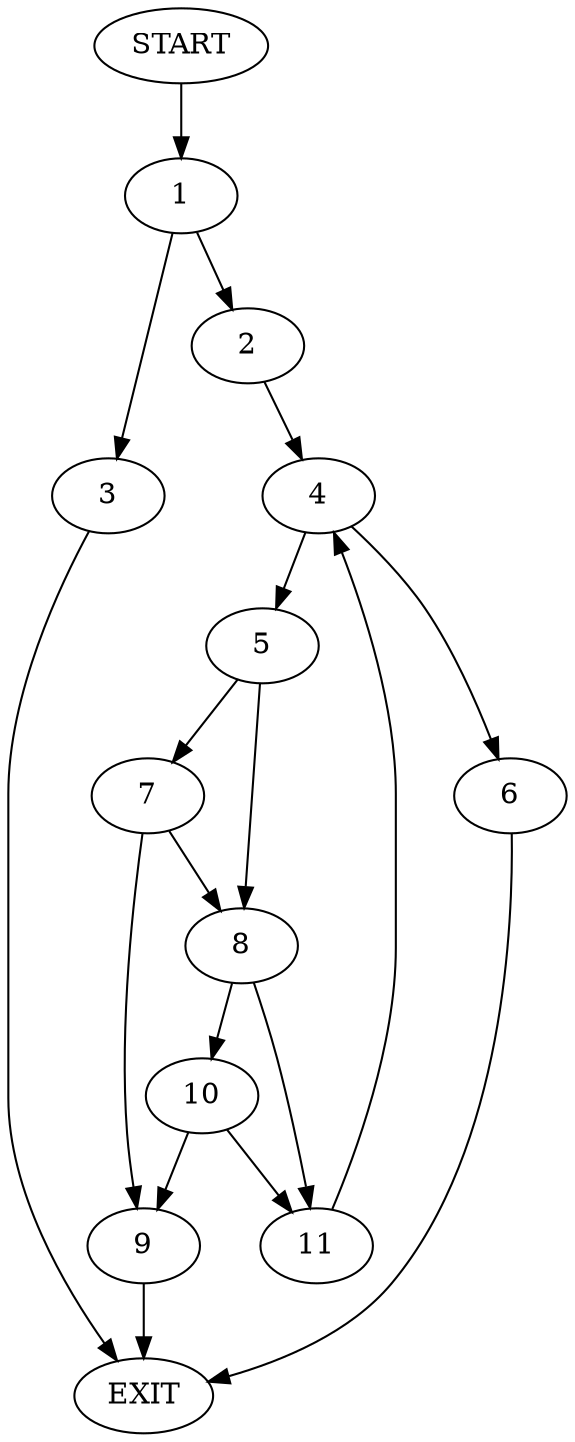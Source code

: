 digraph {
0 [label="START"]
12 [label="EXIT"]
0 -> 1
1 -> 2
1 -> 3
2 -> 4
3 -> 12
4 -> 5
4 -> 6
5 -> 7
5 -> 8
6 -> 12
7 -> 9
7 -> 8
8 -> 10
8 -> 11
9 -> 12
11 -> 4
10 -> 9
10 -> 11
}
